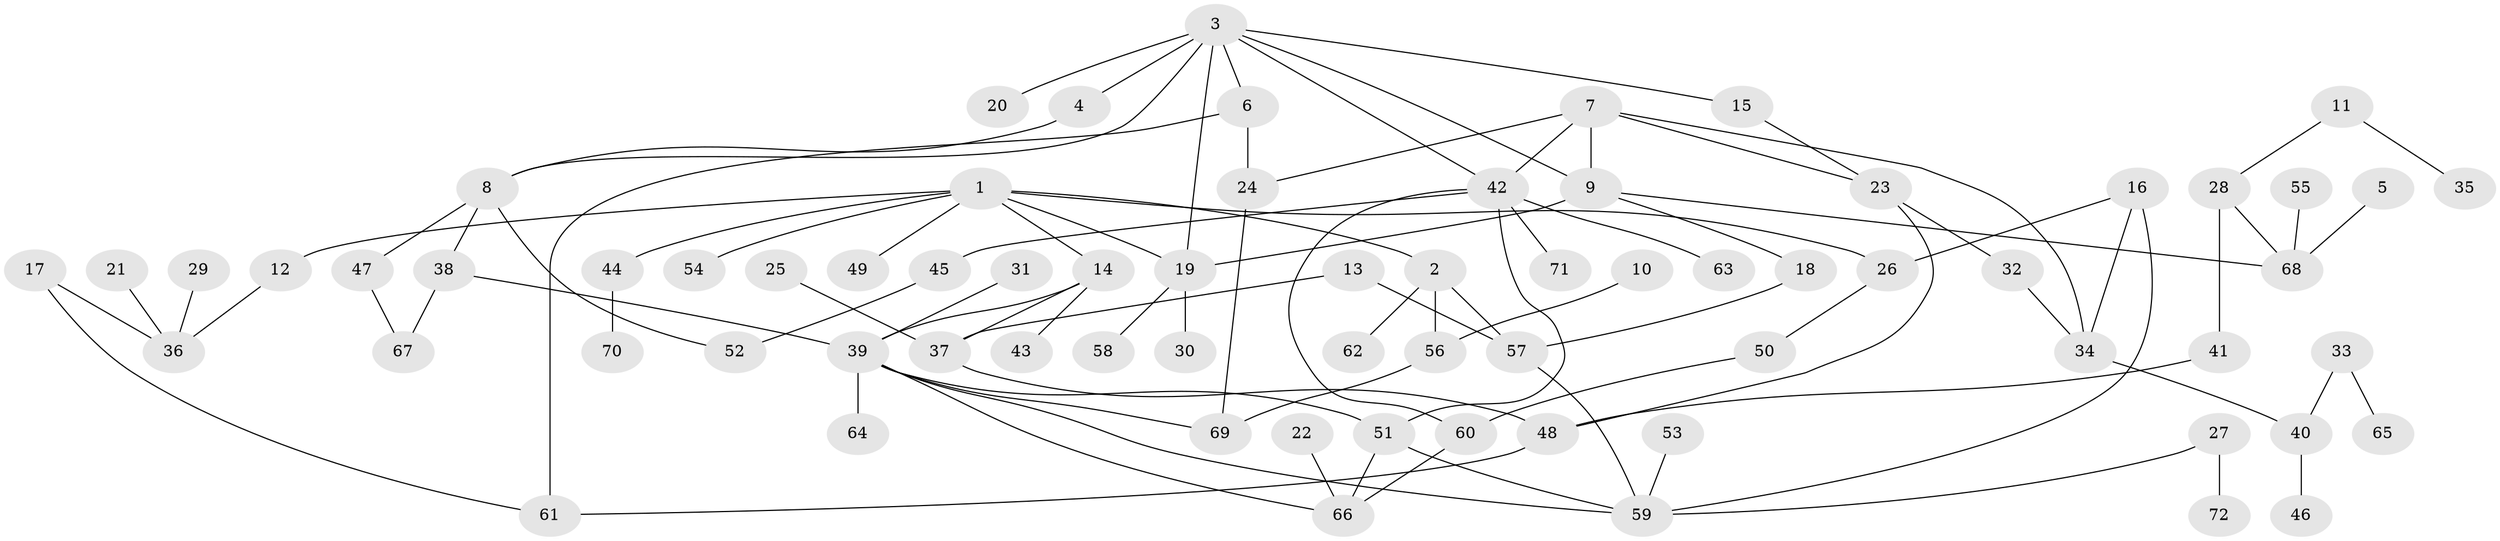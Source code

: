 // original degree distribution, {7: 0.006993006993006993, 6: 0.02097902097902098, 4: 0.06293706293706294, 5: 0.08391608391608392, 2: 0.35664335664335667, 3: 0.16083916083916083, 1: 0.3076923076923077}
// Generated by graph-tools (version 1.1) at 2025/49/03/09/25 03:49:16]
// undirected, 72 vertices, 96 edges
graph export_dot {
graph [start="1"]
  node [color=gray90,style=filled];
  1;
  2;
  3;
  4;
  5;
  6;
  7;
  8;
  9;
  10;
  11;
  12;
  13;
  14;
  15;
  16;
  17;
  18;
  19;
  20;
  21;
  22;
  23;
  24;
  25;
  26;
  27;
  28;
  29;
  30;
  31;
  32;
  33;
  34;
  35;
  36;
  37;
  38;
  39;
  40;
  41;
  42;
  43;
  44;
  45;
  46;
  47;
  48;
  49;
  50;
  51;
  52;
  53;
  54;
  55;
  56;
  57;
  58;
  59;
  60;
  61;
  62;
  63;
  64;
  65;
  66;
  67;
  68;
  69;
  70;
  71;
  72;
  1 -- 2 [weight=1.0];
  1 -- 12 [weight=1.0];
  1 -- 14 [weight=1.0];
  1 -- 19 [weight=1.0];
  1 -- 26 [weight=1.0];
  1 -- 44 [weight=1.0];
  1 -- 49 [weight=1.0];
  1 -- 54 [weight=1.0];
  2 -- 56 [weight=1.0];
  2 -- 57 [weight=1.0];
  2 -- 62 [weight=1.0];
  3 -- 4 [weight=1.0];
  3 -- 6 [weight=1.0];
  3 -- 8 [weight=1.0];
  3 -- 9 [weight=1.0];
  3 -- 15 [weight=1.0];
  3 -- 19 [weight=1.0];
  3 -- 20 [weight=1.0];
  3 -- 42 [weight=1.0];
  4 -- 8 [weight=1.0];
  5 -- 68 [weight=1.0];
  6 -- 24 [weight=1.0];
  6 -- 61 [weight=1.0];
  7 -- 9 [weight=1.0];
  7 -- 23 [weight=1.0];
  7 -- 24 [weight=1.0];
  7 -- 34 [weight=1.0];
  7 -- 42 [weight=1.0];
  8 -- 38 [weight=1.0];
  8 -- 47 [weight=1.0];
  8 -- 52 [weight=1.0];
  9 -- 18 [weight=1.0];
  9 -- 19 [weight=1.0];
  9 -- 68 [weight=1.0];
  10 -- 56 [weight=1.0];
  11 -- 28 [weight=1.0];
  11 -- 35 [weight=1.0];
  12 -- 36 [weight=1.0];
  13 -- 37 [weight=1.0];
  13 -- 57 [weight=1.0];
  14 -- 37 [weight=1.0];
  14 -- 39 [weight=1.0];
  14 -- 43 [weight=1.0];
  15 -- 23 [weight=1.0];
  16 -- 26 [weight=1.0];
  16 -- 34 [weight=1.0];
  16 -- 59 [weight=1.0];
  17 -- 36 [weight=1.0];
  17 -- 61 [weight=1.0];
  18 -- 57 [weight=1.0];
  19 -- 30 [weight=1.0];
  19 -- 58 [weight=1.0];
  21 -- 36 [weight=1.0];
  22 -- 66 [weight=1.0];
  23 -- 32 [weight=1.0];
  23 -- 48 [weight=1.0];
  24 -- 69 [weight=1.0];
  25 -- 37 [weight=1.0];
  26 -- 50 [weight=1.0];
  27 -- 59 [weight=1.0];
  27 -- 72 [weight=1.0];
  28 -- 41 [weight=1.0];
  28 -- 68 [weight=1.0];
  29 -- 36 [weight=1.0];
  31 -- 39 [weight=1.0];
  32 -- 34 [weight=1.0];
  33 -- 40 [weight=1.0];
  33 -- 65 [weight=1.0];
  34 -- 40 [weight=1.0];
  37 -- 48 [weight=1.0];
  38 -- 39 [weight=1.0];
  38 -- 67 [weight=1.0];
  39 -- 51 [weight=1.0];
  39 -- 59 [weight=1.0];
  39 -- 64 [weight=1.0];
  39 -- 66 [weight=1.0];
  39 -- 69 [weight=1.0];
  40 -- 46 [weight=1.0];
  41 -- 48 [weight=1.0];
  42 -- 45 [weight=1.0];
  42 -- 51 [weight=1.0];
  42 -- 60 [weight=1.0];
  42 -- 63 [weight=1.0];
  42 -- 71 [weight=1.0];
  44 -- 70 [weight=1.0];
  45 -- 52 [weight=1.0];
  47 -- 67 [weight=1.0];
  48 -- 61 [weight=1.0];
  50 -- 60 [weight=1.0];
  51 -- 59 [weight=1.0];
  51 -- 66 [weight=1.0];
  53 -- 59 [weight=1.0];
  55 -- 68 [weight=1.0];
  56 -- 69 [weight=1.0];
  57 -- 59 [weight=1.0];
  60 -- 66 [weight=1.0];
}
